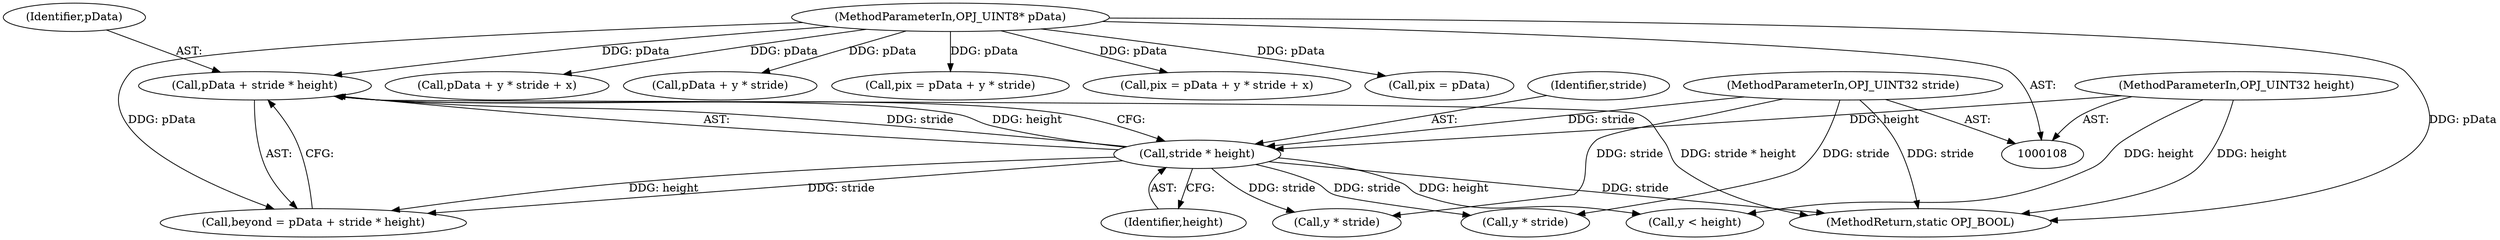 digraph "0_openjpeg_cbe7384016083eac16078b359acd7a842253d503@pointer" {
"1000121" [label="(Call,pData + stride * height)"];
"1000110" [label="(MethodParameterIn,OPJ_UINT8* pData)"];
"1000123" [label="(Call,stride * height)"];
"1000111" [label="(MethodParameterIn,OPJ_UINT32 stride)"];
"1000113" [label="(MethodParameterIn,OPJ_UINT32 height)"];
"1000122" [label="(Identifier,pData)"];
"1000268" [label="(Call,pData + y * stride + x)"];
"1000121" [label="(Call,pData + stride * height)"];
"1000357" [label="(MethodReturn,static OPJ_BOOL)"];
"1000135" [label="(Call,y < height)"];
"1000230" [label="(Call,pData + y * stride)"];
"1000125" [label="(Identifier,height)"];
"1000228" [label="(Call,pix = pData + y * stride)"];
"1000113" [label="(MethodParameterIn,OPJ_UINT32 height)"];
"1000271" [label="(Call,y * stride)"];
"1000266" [label="(Call,pix = pData + y * stride + x)"];
"1000123" [label="(Call,stride * height)"];
"1000124" [label="(Identifier,stride)"];
"1000126" [label="(Call,pix = pData)"];
"1000110" [label="(MethodParameterIn,OPJ_UINT8* pData)"];
"1000232" [label="(Call,y * stride)"];
"1000119" [label="(Call,beyond = pData + stride * height)"];
"1000111" [label="(MethodParameterIn,OPJ_UINT32 stride)"];
"1000121" -> "1000119"  [label="AST: "];
"1000121" -> "1000123"  [label="CFG: "];
"1000122" -> "1000121"  [label="AST: "];
"1000123" -> "1000121"  [label="AST: "];
"1000119" -> "1000121"  [label="CFG: "];
"1000121" -> "1000357"  [label="DDG: stride * height"];
"1000110" -> "1000121"  [label="DDG: pData"];
"1000123" -> "1000121"  [label="DDG: stride"];
"1000123" -> "1000121"  [label="DDG: height"];
"1000110" -> "1000108"  [label="AST: "];
"1000110" -> "1000357"  [label="DDG: pData"];
"1000110" -> "1000119"  [label="DDG: pData"];
"1000110" -> "1000126"  [label="DDG: pData"];
"1000110" -> "1000228"  [label="DDG: pData"];
"1000110" -> "1000230"  [label="DDG: pData"];
"1000110" -> "1000266"  [label="DDG: pData"];
"1000110" -> "1000268"  [label="DDG: pData"];
"1000123" -> "1000125"  [label="CFG: "];
"1000124" -> "1000123"  [label="AST: "];
"1000125" -> "1000123"  [label="AST: "];
"1000123" -> "1000357"  [label="DDG: stride"];
"1000123" -> "1000119"  [label="DDG: stride"];
"1000123" -> "1000119"  [label="DDG: height"];
"1000111" -> "1000123"  [label="DDG: stride"];
"1000113" -> "1000123"  [label="DDG: height"];
"1000123" -> "1000135"  [label="DDG: height"];
"1000123" -> "1000232"  [label="DDG: stride"];
"1000123" -> "1000271"  [label="DDG: stride"];
"1000111" -> "1000108"  [label="AST: "];
"1000111" -> "1000357"  [label="DDG: stride"];
"1000111" -> "1000232"  [label="DDG: stride"];
"1000111" -> "1000271"  [label="DDG: stride"];
"1000113" -> "1000108"  [label="AST: "];
"1000113" -> "1000357"  [label="DDG: height"];
"1000113" -> "1000135"  [label="DDG: height"];
}
